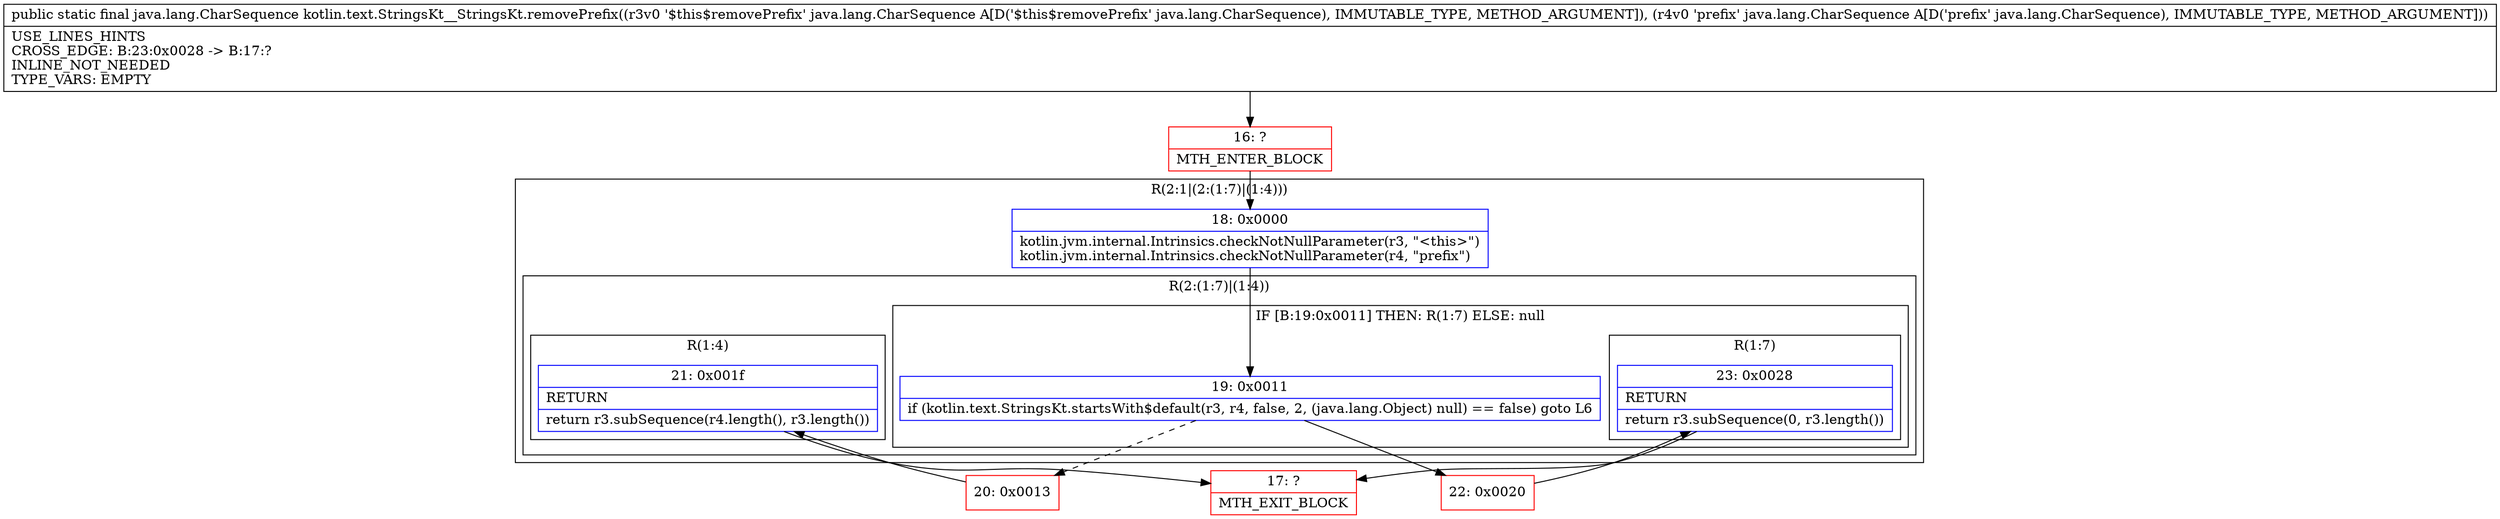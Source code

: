 digraph "CFG forkotlin.text.StringsKt__StringsKt.removePrefix(Ljava\/lang\/CharSequence;Ljava\/lang\/CharSequence;)Ljava\/lang\/CharSequence;" {
subgraph cluster_Region_1776290839 {
label = "R(2:1|(2:(1:7)|(1:4)))";
node [shape=record,color=blue];
Node_18 [shape=record,label="{18\:\ 0x0000|kotlin.jvm.internal.Intrinsics.checkNotNullParameter(r3, \"\<this\>\")\lkotlin.jvm.internal.Intrinsics.checkNotNullParameter(r4, \"prefix\")\l}"];
subgraph cluster_Region_803271407 {
label = "R(2:(1:7)|(1:4))";
node [shape=record,color=blue];
subgraph cluster_IfRegion_1036510954 {
label = "IF [B:19:0x0011] THEN: R(1:7) ELSE: null";
node [shape=record,color=blue];
Node_19 [shape=record,label="{19\:\ 0x0011|if (kotlin.text.StringsKt.startsWith$default(r3, r4, false, 2, (java.lang.Object) null) == false) goto L6\l}"];
subgraph cluster_Region_608910355 {
label = "R(1:7)";
node [shape=record,color=blue];
Node_23 [shape=record,label="{23\:\ 0x0028|RETURN\l|return r3.subSequence(0, r3.length())\l}"];
}
}
subgraph cluster_Region_1294076985 {
label = "R(1:4)";
node [shape=record,color=blue];
Node_21 [shape=record,label="{21\:\ 0x001f|RETURN\l|return r3.subSequence(r4.length(), r3.length())\l}"];
}
}
}
Node_16 [shape=record,color=red,label="{16\:\ ?|MTH_ENTER_BLOCK\l}"];
Node_20 [shape=record,color=red,label="{20\:\ 0x0013}"];
Node_17 [shape=record,color=red,label="{17\:\ ?|MTH_EXIT_BLOCK\l}"];
Node_22 [shape=record,color=red,label="{22\:\ 0x0020}"];
MethodNode[shape=record,label="{public static final java.lang.CharSequence kotlin.text.StringsKt__StringsKt.removePrefix((r3v0 '$this$removePrefix' java.lang.CharSequence A[D('$this$removePrefix' java.lang.CharSequence), IMMUTABLE_TYPE, METHOD_ARGUMENT]), (r4v0 'prefix' java.lang.CharSequence A[D('prefix' java.lang.CharSequence), IMMUTABLE_TYPE, METHOD_ARGUMENT]))  | USE_LINES_HINTS\lCROSS_EDGE: B:23:0x0028 \-\> B:17:?\lINLINE_NOT_NEEDED\lTYPE_VARS: EMPTY\l}"];
MethodNode -> Node_16;Node_18 -> Node_19;
Node_19 -> Node_20[style=dashed];
Node_19 -> Node_22;
Node_23 -> Node_17;
Node_21 -> Node_17;
Node_16 -> Node_18;
Node_20 -> Node_21;
Node_22 -> Node_23;
}

